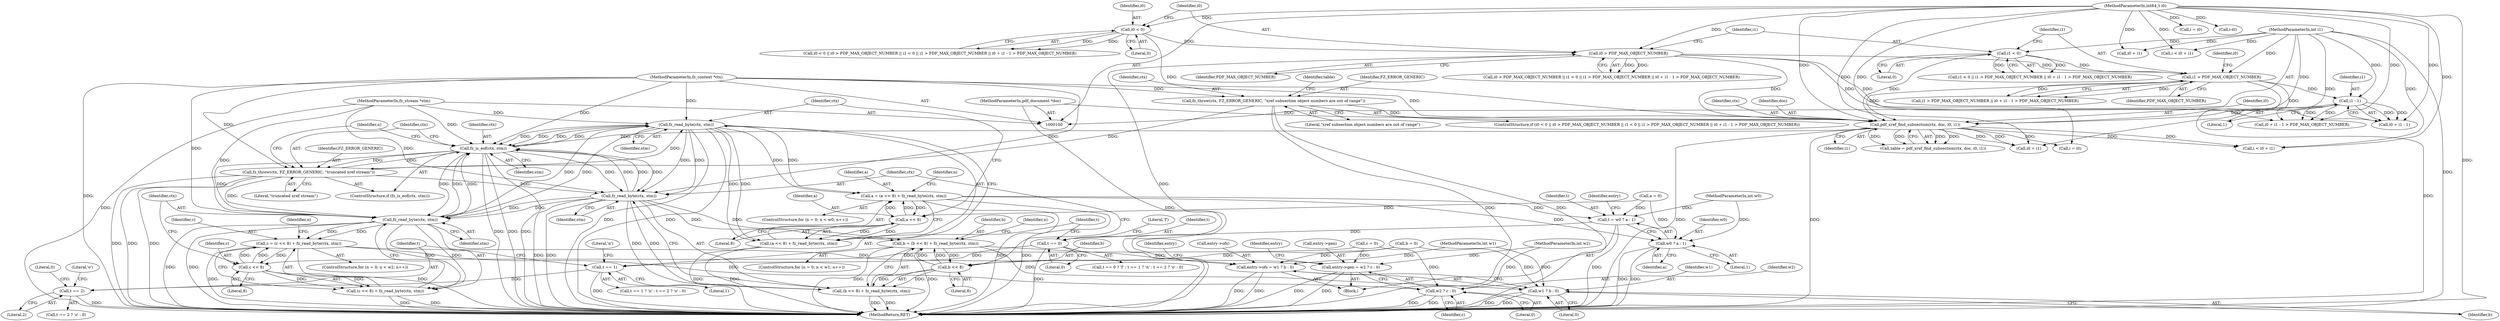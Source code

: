 digraph "0_ghostscript_55c3f68d638ac1263a386e0aaa004bb6e8bde731@API" {
"1000216" [label="(Call,fz_read_byte(ctx, stm))"];
"1000194" [label="(Call,fz_is_eof(ctx, stm))"];
"1000216" [label="(Call,fz_read_byte(ctx, stm))"];
"1000197" [label="(Call,fz_throw(ctx, FZ_ERROR_GENERIC, \"truncated xref stream\"))"];
"1000101" [label="(MethodParameterIn,fz_context *ctx)"];
"1000138" [label="(Call,fz_throw(ctx, FZ_ERROR_GENERIC, \"xref subsection object numbers are out of range\"))"];
"1000103" [label="(MethodParameterIn,fz_stream *stm)"];
"1000144" [label="(Call,pdf_xref_find_subsection(ctx, doc, i0, i1))"];
"1000102" [label="(MethodParameterIn,pdf_document *doc)"];
"1000116" [label="(Call,i0 < 0)"];
"1000104" [label="(MethodParameterIn,int64_t i0)"];
"1000120" [label="(Call,i0 > PDF_MAX_OBJECT_NUMBER)"];
"1000124" [label="(Call,i1 < 0)"];
"1000105" [label="(MethodParameterIn,int i1)"];
"1000128" [label="(Call,i1 > PDF_MAX_OBJECT_NUMBER)"];
"1000134" [label="(Call,i1 - 1)"];
"1000252" [label="(Call,fz_read_byte(ctx, stm))"];
"1000234" [label="(Call,fz_read_byte(ctx, stm))"];
"1000210" [label="(Call,a = (a << 8) + fz_read_byte(ctx, stm))"];
"1000213" [label="(Call,a << 8)"];
"1000212" [label="(Call,(a << 8) + fz_read_byte(ctx, stm))"];
"1000262" [label="(Call,t = w0 ? a : 1)"];
"1000273" [label="(Call,t == 0)"];
"1000278" [label="(Call,t == 1)"];
"1000283" [label="(Call,t == 2)"];
"1000264" [label="(Call,w0 ? a : 1)"];
"1000228" [label="(Call,b = (b << 8) + fz_read_byte(ctx, stm))"];
"1000231" [label="(Call,b << 8)"];
"1000230" [label="(Call,(b << 8) + fz_read_byte(ctx, stm))"];
"1000288" [label="(Call,entry->ofs = w1 ? b : 0)"];
"1000292" [label="(Call,w1 ? b : 0)"];
"1000246" [label="(Call,c = (c << 8) + fz_read_byte(ctx, stm))"];
"1000249" [label="(Call,c << 8)"];
"1000248" [label="(Call,(c << 8) + fz_read_byte(ctx, stm))"];
"1000296" [label="(Call,entry->gen = w2 ? c : 0)"];
"1000300" [label="(Call,w2 ? c : 0)"];
"1000219" [label="(ControlStructure,for (n = 0; n < w1; n++))"];
"1000253" [label="(Identifier,ctx)"];
"1000129" [label="(Identifier,i1)"];
"1000211" [label="(Identifier,a)"];
"1000246" [label="(Call,c = (c << 8) + fz_read_byte(ctx, stm))"];
"1000264" [label="(Call,w0 ? a : 1)"];
"1000119" [label="(Call,i0 > PDF_MAX_OBJECT_NUMBER || i1 < 0 || i1 > PDF_MAX_OBJECT_NUMBER || i0 + i1 - 1 > PDF_MAX_OBJECT_NUMBER)"];
"1000251" [label="(Literal,8)"];
"1000293" [label="(Identifier,w1)"];
"1000216" [label="(Call,fz_read_byte(ctx, stm))"];
"1000298" [label="(Identifier,entry)"];
"1000105" [label="(MethodParameterIn,int i1)"];
"1000132" [label="(Call,i0 + i1 - 1)"];
"1000201" [label="(ControlStructure,for (n = 0; n < w0; n++))"];
"1000263" [label="(Identifier,t)"];
"1000210" [label="(Call,a = (a << 8) + fz_read_byte(ctx, stm))"];
"1000134" [label="(Call,i1 - 1)"];
"1000155" [label="(Call,i0 + i1)"];
"1000296" [label="(Call,entry->gen = w2 ? c : 0)"];
"1000289" [label="(Call,entry->ofs)"];
"1000270" [label="(Identifier,entry)"];
"1000126" [label="(Literal,0)"];
"1000302" [label="(Identifier,c)"];
"1000124" [label="(Call,i1 < 0)"];
"1000128" [label="(Call,i1 > PDF_MAX_OBJECT_NUMBER)"];
"1000209" [label="(Identifier,n)"];
"1000284" [label="(Identifier,t)"];
"1000107" [label="(MethodParameterIn,int w1)"];
"1000272" [label="(Call,t == 0 ? 'f' : t == 1 ? 'n' : t == 2 ? 'o' : 0)"];
"1000231" [label="(Call,b << 8)"];
"1000138" [label="(Call,fz_throw(ctx, FZ_ERROR_GENERIC, \"xref subsection object numbers are out of range\"))"];
"1000285" [label="(Literal,2)"];
"1000250" [label="(Identifier,c)"];
"1000195" [label="(Identifier,ctx)"];
"1000148" [label="(Identifier,i1)"];
"1000306" [label="(Identifier,entry)"];
"1000193" [label="(ControlStructure,if (fz_is_eof(ctx, stm)))"];
"1000142" [label="(Call,table = pdf_xref_find_subsection(ctx, doc, i0, i1))"];
"1000118" [label="(Literal,0)"];
"1000297" [label="(Call,entry->gen)"];
"1000294" [label="(Identifier,b)"];
"1000235" [label="(Identifier,ctx)"];
"1000212" [label="(Call,(a << 8) + fz_read_byte(ctx, stm))"];
"1000120" [label="(Call,i0 > PDF_MAX_OBJECT_NUMBER)"];
"1000125" [label="(Identifier,i1)"];
"1000283" [label="(Call,t == 2)"];
"1000288" [label="(Call,entry->ofs = w1 ? b : 0)"];
"1000115" [label="(Call,i0 < 0 || i0 > PDF_MAX_OBJECT_NUMBER || i1 < 0 || i1 > PDF_MAX_OBJECT_NUMBER || i0 + i1 - 1 > PDF_MAX_OBJECT_NUMBER)"];
"1000276" [label="(Literal,'f')"];
"1000280" [label="(Literal,1)"];
"1000186" [label="(Call,b = 0)"];
"1000301" [label="(Identifier,w2)"];
"1000287" [label="(Literal,0)"];
"1000166" [label="(Call,i0 + i1)"];
"1000123" [label="(Call,i1 < 0 || i1 > PDF_MAX_OBJECT_NUMBER || i0 + i1 - 1 > PDF_MAX_OBJECT_NUMBER)"];
"1000248" [label="(Call,(c << 8) + fz_read_byte(ctx, stm))"];
"1000136" [label="(Literal,1)"];
"1000116" [label="(Call,i0 < 0)"];
"1000133" [label="(Identifier,i0)"];
"1000275" [label="(Literal,0)"];
"1000197" [label="(Call,fz_throw(ctx, FZ_ERROR_GENERIC, \"truncated xref stream\"))"];
"1000121" [label="(Identifier,i0)"];
"1000108" [label="(MethodParameterIn,int w2)"];
"1000194" [label="(Call,fz_is_eof(ctx, stm))"];
"1000214" [label="(Identifier,a)"];
"1000314" [label="(MethodReturn,RET)"];
"1000217" [label="(Identifier,ctx)"];
"1000274" [label="(Identifier,t)"];
"1000267" [label="(Literal,1)"];
"1000130" [label="(Identifier,PDF_MAX_OBJECT_NUMBER)"];
"1000232" [label="(Identifier,b)"];
"1000254" [label="(Identifier,stm)"];
"1000282" [label="(Call,t == 2 ? 'o' : 0)"];
"1000295" [label="(Literal,0)"];
"1000286" [label="(Literal,'o')"];
"1000300" [label="(Call,w2 ? c : 0)"];
"1000266" [label="(Identifier,a)"];
"1000273" [label="(Call,t == 0)"];
"1000281" [label="(Literal,'n')"];
"1000122" [label="(Identifier,PDF_MAX_OBJECT_NUMBER)"];
"1000144" [label="(Call,pdf_xref_find_subsection(ctx, doc, i0, i1))"];
"1000247" [label="(Identifier,c)"];
"1000303" [label="(Literal,0)"];
"1000237" [label="(ControlStructure,for (n = 0; n < w2; n++))"];
"1000260" [label="(Block,)"];
"1000147" [label="(Identifier,i0)"];
"1000117" [label="(Identifier,i0)"];
"1000141" [label="(Literal,\"xref subsection object numbers are out of range\")"];
"1000292" [label="(Call,w1 ? b : 0)"];
"1000150" [label="(Call,i = i0)"];
"1000252" [label="(Call,fz_read_byte(ctx, stm))"];
"1000215" [label="(Literal,8)"];
"1000227" [label="(Identifier,n)"];
"1000190" [label="(Call,c = 0)"];
"1000164" [label="(Call,i < i0 + i1)"];
"1000127" [label="(Call,i1 > PDF_MAX_OBJECT_NUMBER || i0 + i1 - 1 > PDF_MAX_OBJECT_NUMBER)"];
"1000140" [label="(Identifier,FZ_ERROR_GENERIC)"];
"1000153" [label="(Call,i < i0 + i1)"];
"1000145" [label="(Identifier,ctx)"];
"1000199" [label="(Identifier,FZ_ERROR_GENERIC)"];
"1000218" [label="(Identifier,stm)"];
"1000213" [label="(Call,a << 8)"];
"1000139" [label="(Identifier,ctx)"];
"1000200" [label="(Literal,\"truncated xref stream\")"];
"1000161" [label="(Call,i = i0)"];
"1000114" [label="(ControlStructure,if (i0 < 0 || i0 > PDF_MAX_OBJECT_NUMBER || i1 < 0 || i1 > PDF_MAX_OBJECT_NUMBER || i0 + i1 - 1 > PDF_MAX_OBJECT_NUMBER))"];
"1000265" [label="(Identifier,w0)"];
"1000245" [label="(Identifier,n)"];
"1000106" [label="(MethodParameterIn,int w0)"];
"1000203" [label="(Identifier,n)"];
"1000230" [label="(Call,(b << 8) + fz_read_byte(ctx, stm))"];
"1000262" [label="(Call,t = w0 ? a : 1)"];
"1000103" [label="(MethodParameterIn,fz_stream *stm)"];
"1000143" [label="(Identifier,table)"];
"1000104" [label="(MethodParameterIn,int64_t i0)"];
"1000102" [label="(MethodParameterIn,pdf_document *doc)"];
"1000236" [label="(Identifier,stm)"];
"1000135" [label="(Identifier,i1)"];
"1000198" [label="(Identifier,ctx)"];
"1000233" [label="(Literal,8)"];
"1000228" [label="(Call,b = (b << 8) + fz_read_byte(ctx, stm))"];
"1000196" [label="(Identifier,stm)"];
"1000178" [label="(Call,i-i0)"];
"1000278" [label="(Call,t == 1)"];
"1000131" [label="(Call,i0 + i1 - 1 > PDF_MAX_OBJECT_NUMBER)"];
"1000234" [label="(Call,fz_read_byte(ctx, stm))"];
"1000182" [label="(Call,a = 0)"];
"1000146" [label="(Identifier,doc)"];
"1000101" [label="(MethodParameterIn,fz_context *ctx)"];
"1000279" [label="(Identifier,t)"];
"1000249" [label="(Call,c << 8)"];
"1000277" [label="(Call,t == 1 ? 'n' : t == 2 ? 'o' : 0)"];
"1000229" [label="(Identifier,b)"];
"1000216" -> "1000212"  [label="AST: "];
"1000216" -> "1000218"  [label="CFG: "];
"1000217" -> "1000216"  [label="AST: "];
"1000218" -> "1000216"  [label="AST: "];
"1000212" -> "1000216"  [label="CFG: "];
"1000216" -> "1000314"  [label="DDG: "];
"1000216" -> "1000314"  [label="DDG: "];
"1000216" -> "1000194"  [label="DDG: "];
"1000216" -> "1000194"  [label="DDG: "];
"1000216" -> "1000210"  [label="DDG: "];
"1000216" -> "1000210"  [label="DDG: "];
"1000216" -> "1000212"  [label="DDG: "];
"1000216" -> "1000212"  [label="DDG: "];
"1000194" -> "1000216"  [label="DDG: "];
"1000194" -> "1000216"  [label="DDG: "];
"1000197" -> "1000216"  [label="DDG: "];
"1000101" -> "1000216"  [label="DDG: "];
"1000103" -> "1000216"  [label="DDG: "];
"1000216" -> "1000234"  [label="DDG: "];
"1000216" -> "1000234"  [label="DDG: "];
"1000216" -> "1000252"  [label="DDG: "];
"1000216" -> "1000252"  [label="DDG: "];
"1000194" -> "1000193"  [label="AST: "];
"1000194" -> "1000196"  [label="CFG: "];
"1000195" -> "1000194"  [label="AST: "];
"1000196" -> "1000194"  [label="AST: "];
"1000198" -> "1000194"  [label="CFG: "];
"1000203" -> "1000194"  [label="CFG: "];
"1000194" -> "1000314"  [label="DDG: "];
"1000194" -> "1000314"  [label="DDG: "];
"1000194" -> "1000314"  [label="DDG: "];
"1000144" -> "1000194"  [label="DDG: "];
"1000197" -> "1000194"  [label="DDG: "];
"1000252" -> "1000194"  [label="DDG: "];
"1000252" -> "1000194"  [label="DDG: "];
"1000234" -> "1000194"  [label="DDG: "];
"1000234" -> "1000194"  [label="DDG: "];
"1000101" -> "1000194"  [label="DDG: "];
"1000103" -> "1000194"  [label="DDG: "];
"1000194" -> "1000197"  [label="DDG: "];
"1000194" -> "1000234"  [label="DDG: "];
"1000194" -> "1000234"  [label="DDG: "];
"1000194" -> "1000252"  [label="DDG: "];
"1000194" -> "1000252"  [label="DDG: "];
"1000197" -> "1000193"  [label="AST: "];
"1000197" -> "1000200"  [label="CFG: "];
"1000198" -> "1000197"  [label="AST: "];
"1000199" -> "1000197"  [label="AST: "];
"1000200" -> "1000197"  [label="AST: "];
"1000203" -> "1000197"  [label="CFG: "];
"1000197" -> "1000314"  [label="DDG: "];
"1000197" -> "1000314"  [label="DDG: "];
"1000197" -> "1000314"  [label="DDG: "];
"1000101" -> "1000197"  [label="DDG: "];
"1000138" -> "1000197"  [label="DDG: "];
"1000197" -> "1000234"  [label="DDG: "];
"1000197" -> "1000252"  [label="DDG: "];
"1000101" -> "1000100"  [label="AST: "];
"1000101" -> "1000314"  [label="DDG: "];
"1000101" -> "1000138"  [label="DDG: "];
"1000101" -> "1000144"  [label="DDG: "];
"1000101" -> "1000234"  [label="DDG: "];
"1000101" -> "1000252"  [label="DDG: "];
"1000138" -> "1000114"  [label="AST: "];
"1000138" -> "1000141"  [label="CFG: "];
"1000139" -> "1000138"  [label="AST: "];
"1000140" -> "1000138"  [label="AST: "];
"1000141" -> "1000138"  [label="AST: "];
"1000143" -> "1000138"  [label="CFG: "];
"1000138" -> "1000314"  [label="DDG: "];
"1000138" -> "1000314"  [label="DDG: "];
"1000138" -> "1000144"  [label="DDG: "];
"1000103" -> "1000100"  [label="AST: "];
"1000103" -> "1000314"  [label="DDG: "];
"1000103" -> "1000234"  [label="DDG: "];
"1000103" -> "1000252"  [label="DDG: "];
"1000144" -> "1000142"  [label="AST: "];
"1000144" -> "1000148"  [label="CFG: "];
"1000145" -> "1000144"  [label="AST: "];
"1000146" -> "1000144"  [label="AST: "];
"1000147" -> "1000144"  [label="AST: "];
"1000148" -> "1000144"  [label="AST: "];
"1000142" -> "1000144"  [label="CFG: "];
"1000144" -> "1000314"  [label="DDG: "];
"1000144" -> "1000314"  [label="DDG: "];
"1000144" -> "1000142"  [label="DDG: "];
"1000144" -> "1000142"  [label="DDG: "];
"1000144" -> "1000142"  [label="DDG: "];
"1000144" -> "1000142"  [label="DDG: "];
"1000102" -> "1000144"  [label="DDG: "];
"1000116" -> "1000144"  [label="DDG: "];
"1000120" -> "1000144"  [label="DDG: "];
"1000104" -> "1000144"  [label="DDG: "];
"1000124" -> "1000144"  [label="DDG: "];
"1000128" -> "1000144"  [label="DDG: "];
"1000134" -> "1000144"  [label="DDG: "];
"1000105" -> "1000144"  [label="DDG: "];
"1000144" -> "1000150"  [label="DDG: "];
"1000144" -> "1000153"  [label="DDG: "];
"1000144" -> "1000153"  [label="DDG: "];
"1000144" -> "1000155"  [label="DDG: "];
"1000144" -> "1000155"  [label="DDG: "];
"1000102" -> "1000100"  [label="AST: "];
"1000102" -> "1000314"  [label="DDG: "];
"1000116" -> "1000115"  [label="AST: "];
"1000116" -> "1000118"  [label="CFG: "];
"1000117" -> "1000116"  [label="AST: "];
"1000118" -> "1000116"  [label="AST: "];
"1000121" -> "1000116"  [label="CFG: "];
"1000115" -> "1000116"  [label="CFG: "];
"1000116" -> "1000115"  [label="DDG: "];
"1000116" -> "1000115"  [label="DDG: "];
"1000104" -> "1000116"  [label="DDG: "];
"1000116" -> "1000120"  [label="DDG: "];
"1000104" -> "1000100"  [label="AST: "];
"1000104" -> "1000314"  [label="DDG: "];
"1000104" -> "1000120"  [label="DDG: "];
"1000104" -> "1000131"  [label="DDG: "];
"1000104" -> "1000132"  [label="DDG: "];
"1000104" -> "1000150"  [label="DDG: "];
"1000104" -> "1000153"  [label="DDG: "];
"1000104" -> "1000155"  [label="DDG: "];
"1000104" -> "1000161"  [label="DDG: "];
"1000104" -> "1000164"  [label="DDG: "];
"1000104" -> "1000166"  [label="DDG: "];
"1000104" -> "1000178"  [label="DDG: "];
"1000120" -> "1000119"  [label="AST: "];
"1000120" -> "1000122"  [label="CFG: "];
"1000121" -> "1000120"  [label="AST: "];
"1000122" -> "1000120"  [label="AST: "];
"1000125" -> "1000120"  [label="CFG: "];
"1000119" -> "1000120"  [label="CFG: "];
"1000120" -> "1000314"  [label="DDG: "];
"1000120" -> "1000119"  [label="DDG: "];
"1000120" -> "1000119"  [label="DDG: "];
"1000120" -> "1000128"  [label="DDG: "];
"1000120" -> "1000131"  [label="DDG: "];
"1000120" -> "1000132"  [label="DDG: "];
"1000124" -> "1000123"  [label="AST: "];
"1000124" -> "1000126"  [label="CFG: "];
"1000125" -> "1000124"  [label="AST: "];
"1000126" -> "1000124"  [label="AST: "];
"1000129" -> "1000124"  [label="CFG: "];
"1000123" -> "1000124"  [label="CFG: "];
"1000124" -> "1000123"  [label="DDG: "];
"1000124" -> "1000123"  [label="DDG: "];
"1000105" -> "1000124"  [label="DDG: "];
"1000124" -> "1000128"  [label="DDG: "];
"1000105" -> "1000100"  [label="AST: "];
"1000105" -> "1000314"  [label="DDG: "];
"1000105" -> "1000128"  [label="DDG: "];
"1000105" -> "1000134"  [label="DDG: "];
"1000105" -> "1000153"  [label="DDG: "];
"1000105" -> "1000155"  [label="DDG: "];
"1000105" -> "1000164"  [label="DDG: "];
"1000105" -> "1000166"  [label="DDG: "];
"1000128" -> "1000127"  [label="AST: "];
"1000128" -> "1000130"  [label="CFG: "];
"1000129" -> "1000128"  [label="AST: "];
"1000130" -> "1000128"  [label="AST: "];
"1000133" -> "1000128"  [label="CFG: "];
"1000127" -> "1000128"  [label="CFG: "];
"1000128" -> "1000314"  [label="DDG: "];
"1000128" -> "1000127"  [label="DDG: "];
"1000128" -> "1000127"  [label="DDG: "];
"1000128" -> "1000134"  [label="DDG: "];
"1000128" -> "1000131"  [label="DDG: "];
"1000134" -> "1000132"  [label="AST: "];
"1000134" -> "1000136"  [label="CFG: "];
"1000135" -> "1000134"  [label="AST: "];
"1000136" -> "1000134"  [label="AST: "];
"1000132" -> "1000134"  [label="CFG: "];
"1000134" -> "1000131"  [label="DDG: "];
"1000134" -> "1000131"  [label="DDG: "];
"1000134" -> "1000132"  [label="DDG: "];
"1000134" -> "1000132"  [label="DDG: "];
"1000252" -> "1000248"  [label="AST: "];
"1000252" -> "1000254"  [label="CFG: "];
"1000253" -> "1000252"  [label="AST: "];
"1000254" -> "1000252"  [label="AST: "];
"1000248" -> "1000252"  [label="CFG: "];
"1000252" -> "1000314"  [label="DDG: "];
"1000252" -> "1000314"  [label="DDG: "];
"1000252" -> "1000246"  [label="DDG: "];
"1000252" -> "1000246"  [label="DDG: "];
"1000252" -> "1000248"  [label="DDG: "];
"1000252" -> "1000248"  [label="DDG: "];
"1000234" -> "1000252"  [label="DDG: "];
"1000234" -> "1000252"  [label="DDG: "];
"1000234" -> "1000230"  [label="AST: "];
"1000234" -> "1000236"  [label="CFG: "];
"1000235" -> "1000234"  [label="AST: "];
"1000236" -> "1000234"  [label="AST: "];
"1000230" -> "1000234"  [label="CFG: "];
"1000234" -> "1000314"  [label="DDG: "];
"1000234" -> "1000314"  [label="DDG: "];
"1000234" -> "1000228"  [label="DDG: "];
"1000234" -> "1000228"  [label="DDG: "];
"1000234" -> "1000230"  [label="DDG: "];
"1000234" -> "1000230"  [label="DDG: "];
"1000210" -> "1000201"  [label="AST: "];
"1000210" -> "1000212"  [label="CFG: "];
"1000211" -> "1000210"  [label="AST: "];
"1000212" -> "1000210"  [label="AST: "];
"1000209" -> "1000210"  [label="CFG: "];
"1000210" -> "1000314"  [label="DDG: "];
"1000210" -> "1000314"  [label="DDG: "];
"1000213" -> "1000210"  [label="DDG: "];
"1000213" -> "1000210"  [label="DDG: "];
"1000210" -> "1000213"  [label="DDG: "];
"1000210" -> "1000262"  [label="DDG: "];
"1000210" -> "1000264"  [label="DDG: "];
"1000213" -> "1000212"  [label="AST: "];
"1000213" -> "1000215"  [label="CFG: "];
"1000214" -> "1000213"  [label="AST: "];
"1000215" -> "1000213"  [label="AST: "];
"1000217" -> "1000213"  [label="CFG: "];
"1000213" -> "1000212"  [label="DDG: "];
"1000213" -> "1000212"  [label="DDG: "];
"1000182" -> "1000213"  [label="DDG: "];
"1000212" -> "1000314"  [label="DDG: "];
"1000212" -> "1000314"  [label="DDG: "];
"1000262" -> "1000260"  [label="AST: "];
"1000262" -> "1000264"  [label="CFG: "];
"1000263" -> "1000262"  [label="AST: "];
"1000264" -> "1000262"  [label="AST: "];
"1000270" -> "1000262"  [label="CFG: "];
"1000262" -> "1000314"  [label="DDG: "];
"1000106" -> "1000262"  [label="DDG: "];
"1000182" -> "1000262"  [label="DDG: "];
"1000262" -> "1000273"  [label="DDG: "];
"1000273" -> "1000272"  [label="AST: "];
"1000273" -> "1000275"  [label="CFG: "];
"1000274" -> "1000273"  [label="AST: "];
"1000275" -> "1000273"  [label="AST: "];
"1000276" -> "1000273"  [label="CFG: "];
"1000279" -> "1000273"  [label="CFG: "];
"1000273" -> "1000314"  [label="DDG: "];
"1000273" -> "1000278"  [label="DDG: "];
"1000278" -> "1000277"  [label="AST: "];
"1000278" -> "1000280"  [label="CFG: "];
"1000279" -> "1000278"  [label="AST: "];
"1000280" -> "1000278"  [label="AST: "];
"1000281" -> "1000278"  [label="CFG: "];
"1000284" -> "1000278"  [label="CFG: "];
"1000278" -> "1000314"  [label="DDG: "];
"1000278" -> "1000283"  [label="DDG: "];
"1000283" -> "1000282"  [label="AST: "];
"1000283" -> "1000285"  [label="CFG: "];
"1000284" -> "1000283"  [label="AST: "];
"1000285" -> "1000283"  [label="AST: "];
"1000286" -> "1000283"  [label="CFG: "];
"1000287" -> "1000283"  [label="CFG: "];
"1000283" -> "1000314"  [label="DDG: "];
"1000264" -> "1000266"  [label="CFG: "];
"1000264" -> "1000267"  [label="CFG: "];
"1000265" -> "1000264"  [label="AST: "];
"1000266" -> "1000264"  [label="AST: "];
"1000267" -> "1000264"  [label="AST: "];
"1000264" -> "1000314"  [label="DDG: "];
"1000264" -> "1000314"  [label="DDG: "];
"1000106" -> "1000264"  [label="DDG: "];
"1000182" -> "1000264"  [label="DDG: "];
"1000228" -> "1000219"  [label="AST: "];
"1000228" -> "1000230"  [label="CFG: "];
"1000229" -> "1000228"  [label="AST: "];
"1000230" -> "1000228"  [label="AST: "];
"1000227" -> "1000228"  [label="CFG: "];
"1000228" -> "1000314"  [label="DDG: "];
"1000228" -> "1000314"  [label="DDG: "];
"1000231" -> "1000228"  [label="DDG: "];
"1000231" -> "1000228"  [label="DDG: "];
"1000228" -> "1000231"  [label="DDG: "];
"1000228" -> "1000288"  [label="DDG: "];
"1000228" -> "1000292"  [label="DDG: "];
"1000231" -> "1000230"  [label="AST: "];
"1000231" -> "1000233"  [label="CFG: "];
"1000232" -> "1000231"  [label="AST: "];
"1000233" -> "1000231"  [label="AST: "];
"1000235" -> "1000231"  [label="CFG: "];
"1000231" -> "1000230"  [label="DDG: "];
"1000231" -> "1000230"  [label="DDG: "];
"1000186" -> "1000231"  [label="DDG: "];
"1000230" -> "1000314"  [label="DDG: "];
"1000230" -> "1000314"  [label="DDG: "];
"1000288" -> "1000260"  [label="AST: "];
"1000288" -> "1000292"  [label="CFG: "];
"1000289" -> "1000288"  [label="AST: "];
"1000292" -> "1000288"  [label="AST: "];
"1000298" -> "1000288"  [label="CFG: "];
"1000288" -> "1000314"  [label="DDG: "];
"1000288" -> "1000314"  [label="DDG: "];
"1000107" -> "1000288"  [label="DDG: "];
"1000186" -> "1000288"  [label="DDG: "];
"1000292" -> "1000294"  [label="CFG: "];
"1000292" -> "1000295"  [label="CFG: "];
"1000293" -> "1000292"  [label="AST: "];
"1000294" -> "1000292"  [label="AST: "];
"1000295" -> "1000292"  [label="AST: "];
"1000292" -> "1000314"  [label="DDG: "];
"1000292" -> "1000314"  [label="DDG: "];
"1000107" -> "1000292"  [label="DDG: "];
"1000186" -> "1000292"  [label="DDG: "];
"1000246" -> "1000237"  [label="AST: "];
"1000246" -> "1000248"  [label="CFG: "];
"1000247" -> "1000246"  [label="AST: "];
"1000248" -> "1000246"  [label="AST: "];
"1000245" -> "1000246"  [label="CFG: "];
"1000246" -> "1000314"  [label="DDG: "];
"1000246" -> "1000314"  [label="DDG: "];
"1000249" -> "1000246"  [label="DDG: "];
"1000249" -> "1000246"  [label="DDG: "];
"1000246" -> "1000249"  [label="DDG: "];
"1000246" -> "1000296"  [label="DDG: "];
"1000246" -> "1000300"  [label="DDG: "];
"1000249" -> "1000248"  [label="AST: "];
"1000249" -> "1000251"  [label="CFG: "];
"1000250" -> "1000249"  [label="AST: "];
"1000251" -> "1000249"  [label="AST: "];
"1000253" -> "1000249"  [label="CFG: "];
"1000249" -> "1000248"  [label="DDG: "];
"1000249" -> "1000248"  [label="DDG: "];
"1000190" -> "1000249"  [label="DDG: "];
"1000248" -> "1000314"  [label="DDG: "];
"1000248" -> "1000314"  [label="DDG: "];
"1000296" -> "1000260"  [label="AST: "];
"1000296" -> "1000300"  [label="CFG: "];
"1000297" -> "1000296"  [label="AST: "];
"1000300" -> "1000296"  [label="AST: "];
"1000306" -> "1000296"  [label="CFG: "];
"1000296" -> "1000314"  [label="DDG: "];
"1000296" -> "1000314"  [label="DDG: "];
"1000108" -> "1000296"  [label="DDG: "];
"1000190" -> "1000296"  [label="DDG: "];
"1000300" -> "1000302"  [label="CFG: "];
"1000300" -> "1000303"  [label="CFG: "];
"1000301" -> "1000300"  [label="AST: "];
"1000302" -> "1000300"  [label="AST: "];
"1000303" -> "1000300"  [label="AST: "];
"1000300" -> "1000314"  [label="DDG: "];
"1000300" -> "1000314"  [label="DDG: "];
"1000108" -> "1000300"  [label="DDG: "];
"1000190" -> "1000300"  [label="DDG: "];
}
